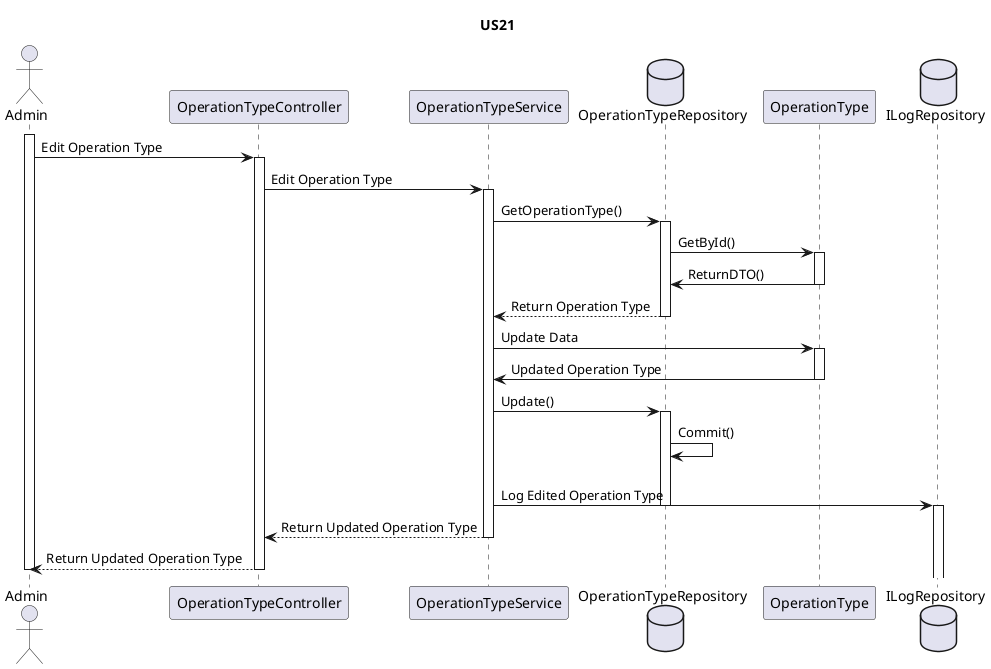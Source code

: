' 
' As an Admin, I want to edit existing operation types, so that I can update or correct information about the procedure.
'
' Acceptance Criteria:
'
' Admins can search for and select an existing operation type to edit.
' Editable fields include operation name, required staff by specialization, and estimated duration.
' Changes are reflected in the system immediately for future operation requests.
' Historical data is maintained, but new operation requests will use the updated operation type information.

@startuml

title US21

actor Admin as A
participant OperationTypeController as obc
participant OperationTypeService as obs
database OperationTypeRepository as obr
participant OperationType as ob
database ILogRepository as ilr

activate A
A -> obc : Edit Operation Type
activate obc
obc -> obs : Edit Operation Type
activate obs
obs -> obr : GetOperationType()
activate obr
obr -> ob : GetById()
activate ob
ob -> obr : ReturnDTO()
deactivate ob
obr --> obs : Return Operation Type
deactivate obr
obs -> ob : Update Data
activate ob
ob -> obs : Updated Operation Type
deactivate ob
obs -> obr : Update()
activate obr
obr -> obr : Commit()
obs -> ilr : \nLog Edited Operation Type
deactivate obr
activate ilr
deactivate ilr
obs --> obc : Return Updated Operation Type
deactivate obs
obc --> A : Return Updated Operation Type
deactivate obc
deactivate A

@enduml